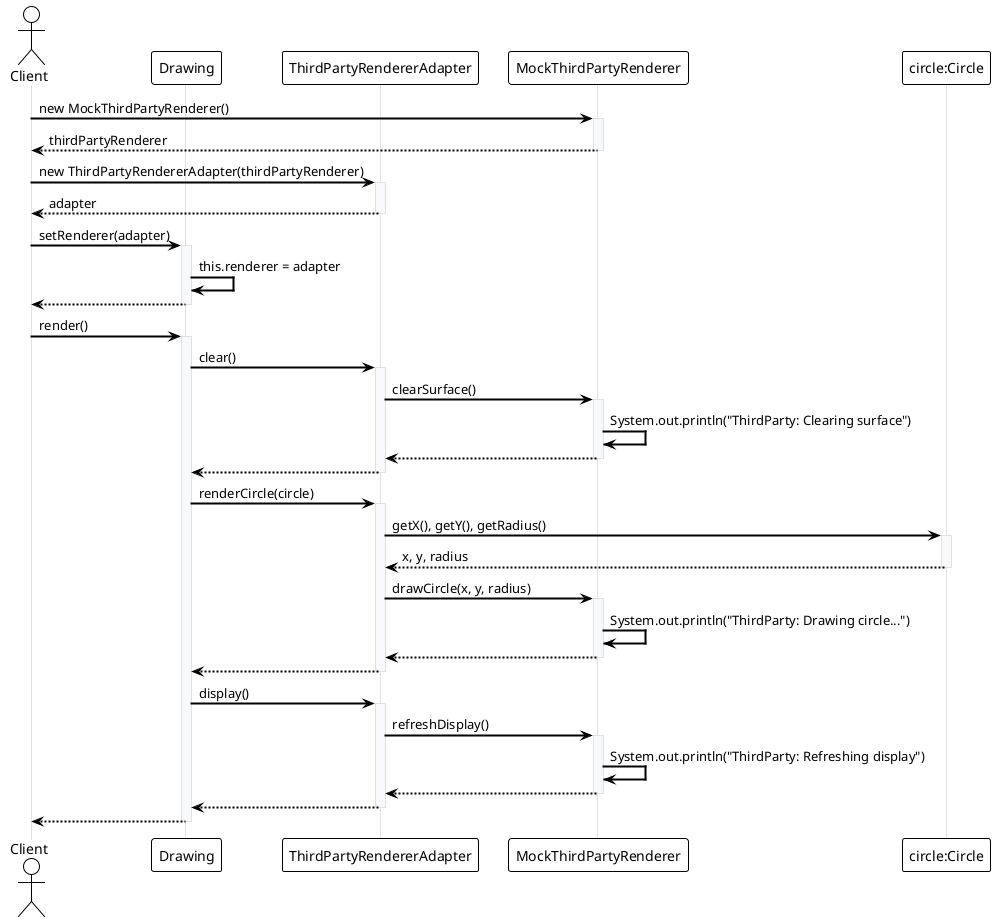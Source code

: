 @startuml 适配器模式序列图

!theme plain
skinparam sequenceArrowThickness 2
skinparam sequenceGroupBorderThickness 2
skinparam noteBorderThickness 2
skinparam sequenceLifeLineBorderColor #DEE2E6
skinparam sequenceLifeLineBackgroundColor #F8F9FA

actor Client
participant Drawing
participant ThirdPartyRendererAdapter
participant MockThirdPartyRenderer
participant "circle:Circle" as Circle

' 创建第三方渲染器
Client -> MockThirdPartyRenderer : new MockThirdPartyRenderer()
activate MockThirdPartyRenderer
MockThirdPartyRenderer --> Client : thirdPartyRenderer
deactivate MockThirdPartyRenderer

' 创建适配器
Client -> ThirdPartyRendererAdapter : new ThirdPartyRendererAdapter(thirdPartyRenderer)
activate ThirdPartyRendererAdapter
ThirdPartyRendererAdapter --> Client : adapter
deactivate ThirdPartyRendererAdapter

' 设置渲染器
Client -> Drawing : setRenderer(adapter)
activate Drawing
Drawing -> Drawing : this.renderer = adapter
Drawing --> Client
deactivate Drawing

' 渲染图形
Client -> Drawing : render()
activate Drawing

Drawing -> ThirdPartyRendererAdapter : clear()
activate ThirdPartyRendererAdapter
ThirdPartyRendererAdapter -> MockThirdPartyRenderer : clearSurface()
activate MockThirdPartyRenderer
MockThirdPartyRenderer -> MockThirdPartyRenderer : System.out.println("ThirdParty: Clearing surface")
MockThirdPartyRenderer --> ThirdPartyRendererAdapter
deactivate MockThirdPartyRenderer
ThirdPartyRendererAdapter --> Drawing
deactivate ThirdPartyRendererAdapter

Drawing -> ThirdPartyRendererAdapter : renderCircle(circle)
activate ThirdPartyRendererAdapter
ThirdPartyRendererAdapter -> Circle : getX(), getY(), getRadius()
activate Circle
Circle --> ThirdPartyRendererAdapter : x, y, radius
deactivate Circle
ThirdPartyRendererAdapter -> MockThirdPartyRenderer : drawCircle(x, y, radius)
activate MockThirdPartyRenderer
MockThirdPartyRenderer -> MockThirdPartyRenderer : System.out.println("ThirdParty: Drawing circle...")
MockThirdPartyRenderer --> ThirdPartyRendererAdapter
deactivate MockThirdPartyRenderer
ThirdPartyRendererAdapter --> Drawing
deactivate ThirdPartyRendererAdapter

Drawing -> ThirdPartyRendererAdapter : display()
activate ThirdPartyRendererAdapter
ThirdPartyRendererAdapter -> MockThirdPartyRenderer : refreshDisplay()
activate MockThirdPartyRenderer
MockThirdPartyRenderer -> MockThirdPartyRenderer : System.out.println("ThirdParty: Refreshing display")
MockThirdPartyRenderer --> ThirdPartyRendererAdapter
deactivate MockThirdPartyRenderer
ThirdPartyRendererAdapter --> Drawing
deactivate ThirdPartyRendererAdapter

Drawing --> Client
deactivate Drawing

@enduml 